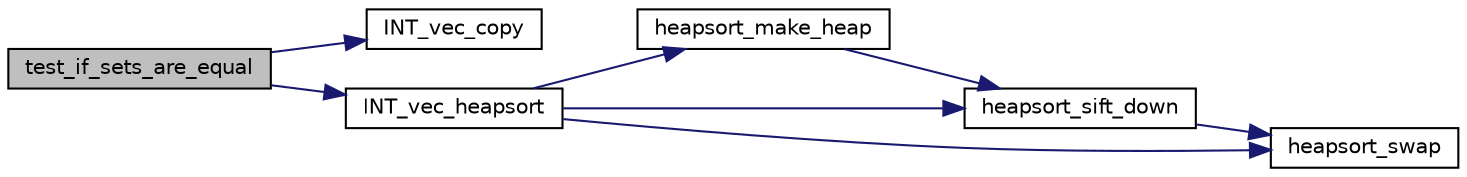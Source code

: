 digraph "test_if_sets_are_equal"
{
  edge [fontname="Helvetica",fontsize="10",labelfontname="Helvetica",labelfontsize="10"];
  node [fontname="Helvetica",fontsize="10",shape=record];
  rankdir="LR";
  Node8104 [label="test_if_sets_are_equal",height=0.2,width=0.4,color="black", fillcolor="grey75", style="filled", fontcolor="black"];
  Node8104 -> Node8105 [color="midnightblue",fontsize="10",style="solid",fontname="Helvetica"];
  Node8105 [label="INT_vec_copy",height=0.2,width=0.4,color="black", fillcolor="white", style="filled",URL="$df/dbf/sajeeb_8_c.html#ac2d875e27e009af6ec04d17254d11075"];
  Node8104 -> Node8106 [color="midnightblue",fontsize="10",style="solid",fontname="Helvetica"];
  Node8106 [label="INT_vec_heapsort",height=0.2,width=0.4,color="black", fillcolor="white", style="filled",URL="$d4/dd7/sorting_8_c.html#a3590ad9987f801fbfc94634300182f39"];
  Node8106 -> Node8107 [color="midnightblue",fontsize="10",style="solid",fontname="Helvetica"];
  Node8107 [label="heapsort_make_heap",height=0.2,width=0.4,color="black", fillcolor="white", style="filled",URL="$d4/dd7/sorting_8_c.html#a42f24453d7d77eeb1338ebd1a13cfdbb"];
  Node8107 -> Node8108 [color="midnightblue",fontsize="10",style="solid",fontname="Helvetica"];
  Node8108 [label="heapsort_sift_down",height=0.2,width=0.4,color="black", fillcolor="white", style="filled",URL="$d4/dd7/sorting_8_c.html#a65cbb1a6a3f01f511673705437ddc18b"];
  Node8108 -> Node8109 [color="midnightblue",fontsize="10",style="solid",fontname="Helvetica"];
  Node8109 [label="heapsort_swap",height=0.2,width=0.4,color="black", fillcolor="white", style="filled",URL="$d4/dd7/sorting_8_c.html#a8f048362e6065297b19b6975bcbbfcc6"];
  Node8106 -> Node8109 [color="midnightblue",fontsize="10",style="solid",fontname="Helvetica"];
  Node8106 -> Node8108 [color="midnightblue",fontsize="10",style="solid",fontname="Helvetica"];
}
